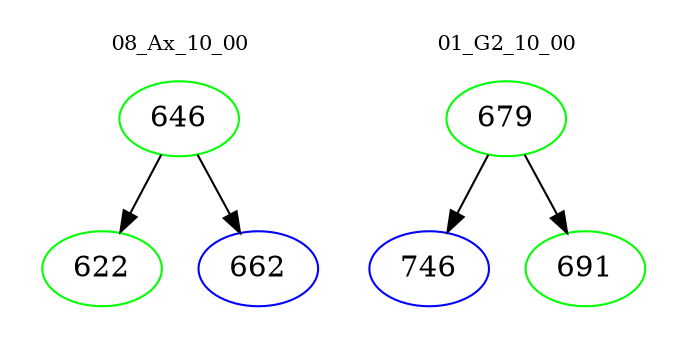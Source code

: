 digraph{
subgraph cluster_0 {
color = white
label = "08_Ax_10_00";
fontsize=10;
T0_646 [label="646", color="green"]
T0_646 -> T0_622 [color="black"]
T0_622 [label="622", color="green"]
T0_646 -> T0_662 [color="black"]
T0_662 [label="662", color="blue"]
}
subgraph cluster_1 {
color = white
label = "01_G2_10_00";
fontsize=10;
T1_679 [label="679", color="green"]
T1_679 -> T1_746 [color="black"]
T1_746 [label="746", color="blue"]
T1_679 -> T1_691 [color="black"]
T1_691 [label="691", color="green"]
}
}
